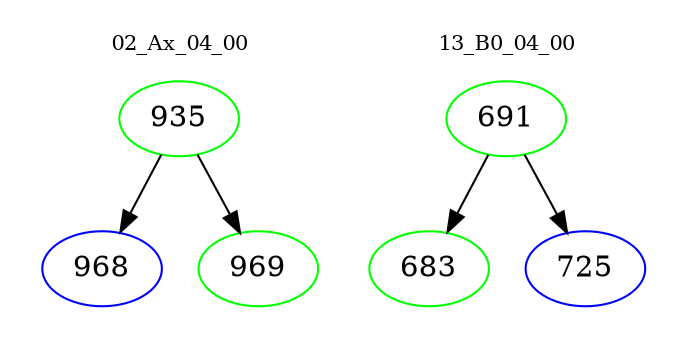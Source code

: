 digraph{
subgraph cluster_0 {
color = white
label = "02_Ax_04_00";
fontsize=10;
T0_935 [label="935", color="green"]
T0_935 -> T0_968 [color="black"]
T0_968 [label="968", color="blue"]
T0_935 -> T0_969 [color="black"]
T0_969 [label="969", color="green"]
}
subgraph cluster_1 {
color = white
label = "13_B0_04_00";
fontsize=10;
T1_691 [label="691", color="green"]
T1_691 -> T1_683 [color="black"]
T1_683 [label="683", color="green"]
T1_691 -> T1_725 [color="black"]
T1_725 [label="725", color="blue"]
}
}
